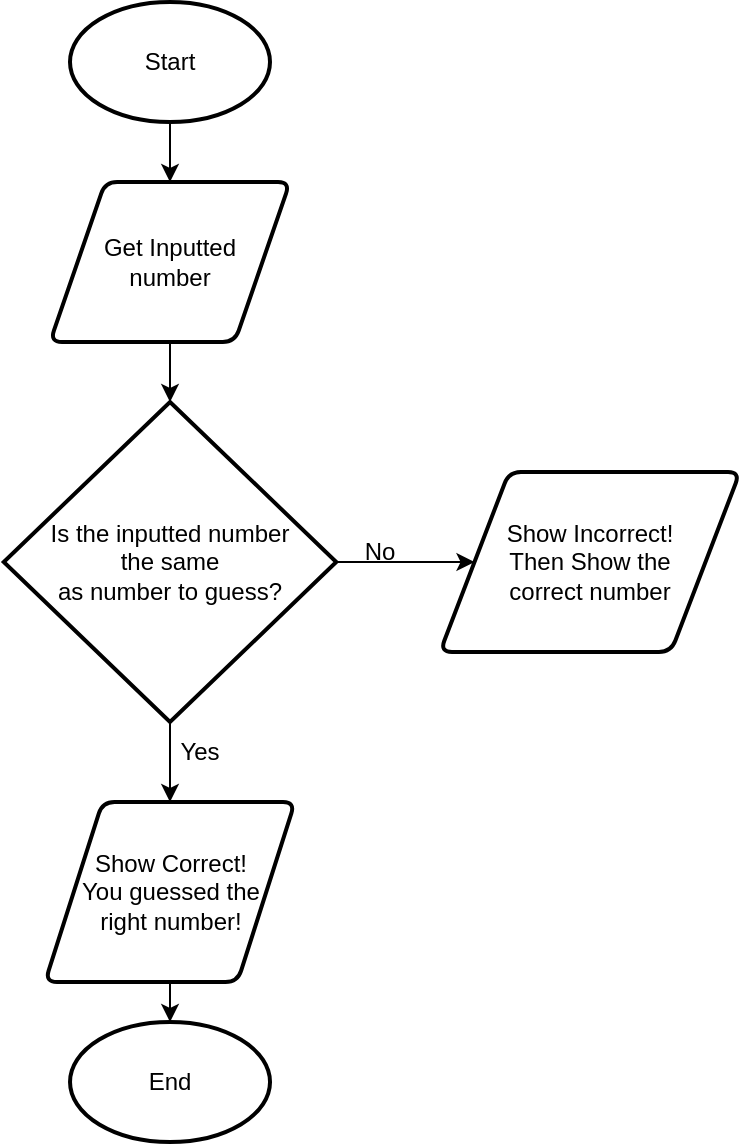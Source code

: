 <mxfile>
    <diagram id="BC3TwrCMmuUrh3UAVr00" name="Page-1">
        <mxGraphModel dx="594" dy="480" grid="1" gridSize="10" guides="1" tooltips="1" connect="1" arrows="1" fold="1" page="1" pageScale="1" pageWidth="827" pageHeight="1169" math="0" shadow="0">
            <root>
                <mxCell id="0"/>
                <mxCell id="1" parent="0"/>
                <mxCell id="2" style="edgeStyle=orthogonalEdgeStyle;html=1;entryX=0.5;entryY=0;entryDx=0;entryDy=0;" parent="1" source="3" target="5" edge="1">
                    <mxGeometry relative="1" as="geometry"/>
                </mxCell>
                <mxCell id="3" value="Start" style="strokeWidth=2;html=1;shape=mxgraph.flowchart.start_1;whiteSpace=wrap;" parent="1" vertex="1">
                    <mxGeometry x="395" y="20" width="100" height="60" as="geometry"/>
                </mxCell>
                <mxCell id="21" style="edgeStyle=orthogonalEdgeStyle;html=1;entryX=0.5;entryY=0;entryDx=0;entryDy=0;entryPerimeter=0;rounded=0;" parent="1" source="5" target="20" edge="1">
                    <mxGeometry relative="1" as="geometry"/>
                </mxCell>
                <mxCell id="5" value="Get Inputted&lt;br&gt;number" style="shape=parallelogram;html=1;strokeWidth=2;perimeter=parallelogramPerimeter;whiteSpace=wrap;rounded=1;arcSize=12;size=0.23;" parent="1" vertex="1">
                    <mxGeometry x="385" y="110" width="120" height="80" as="geometry"/>
                </mxCell>
                <mxCell id="25" style="edgeStyle=orthogonalEdgeStyle;rounded=0;html=1;exitX=1;exitY=0.5;exitDx=0;exitDy=0;exitPerimeter=0;" parent="1" source="20" target="23" edge="1">
                    <mxGeometry relative="1" as="geometry"/>
                </mxCell>
                <mxCell id="27" style="edgeStyle=orthogonalEdgeStyle;rounded=0;html=1;exitX=0.5;exitY=1;exitDx=0;exitDy=0;exitPerimeter=0;entryX=0.5;entryY=0;entryDx=0;entryDy=0;" parent="1" source="20" target="24" edge="1">
                    <mxGeometry relative="1" as="geometry"/>
                </mxCell>
                <mxCell id="20" value="Is the inputted number &lt;br&gt;the same&lt;br&gt;as number to guess?" style="strokeWidth=2;html=1;shape=mxgraph.flowchart.decision;whiteSpace=wrap;" parent="1" vertex="1">
                    <mxGeometry x="361.88" y="220" width="166.25" height="160" as="geometry"/>
                </mxCell>
                <mxCell id="23" value="Show Incorrect!&lt;br&gt;Then Show the&lt;br&gt;correct number" style="shape=parallelogram;html=1;strokeWidth=2;perimeter=parallelogramPerimeter;whiteSpace=wrap;rounded=1;arcSize=12;size=0.23;" parent="1" vertex="1">
                    <mxGeometry x="580" y="255" width="150" height="90" as="geometry"/>
                </mxCell>
                <mxCell id="30" style="edgeStyle=orthogonalEdgeStyle;rounded=0;html=1;entryX=0.5;entryY=0;entryDx=0;entryDy=0;entryPerimeter=0;" parent="1" source="24" target="29" edge="1">
                    <mxGeometry relative="1" as="geometry"/>
                </mxCell>
                <mxCell id="24" value="Show Correct!&lt;br&gt;You guessed the&lt;br&gt;right number!" style="shape=parallelogram;html=1;strokeWidth=2;perimeter=parallelogramPerimeter;whiteSpace=wrap;rounded=1;arcSize=12;size=0.23;" parent="1" vertex="1">
                    <mxGeometry x="382.5" y="420" width="125" height="90" as="geometry"/>
                </mxCell>
                <mxCell id="26" value="No" style="text;html=1;strokeColor=none;fillColor=none;align=center;verticalAlign=middle;whiteSpace=wrap;rounded=0;" parent="1" vertex="1">
                    <mxGeometry x="520" y="280" width="60" height="30" as="geometry"/>
                </mxCell>
                <mxCell id="28" value="Yes" style="text;html=1;strokeColor=none;fillColor=none;align=center;verticalAlign=middle;whiteSpace=wrap;rounded=0;" parent="1" vertex="1">
                    <mxGeometry x="430" y="380" width="60" height="30" as="geometry"/>
                </mxCell>
                <mxCell id="29" value="End" style="strokeWidth=2;html=1;shape=mxgraph.flowchart.start_1;whiteSpace=wrap;" parent="1" vertex="1">
                    <mxGeometry x="395.01" y="530" width="100" height="60" as="geometry"/>
                </mxCell>
            </root>
        </mxGraphModel>
    </diagram>
</mxfile>